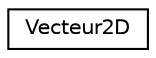 digraph "Graphical Class Hierarchy"
{
  edge [fontname="Helvetica",fontsize="10",labelfontname="Helvetica",labelfontsize="10"];
  node [fontname="Helvetica",fontsize="10",shape=record];
  rankdir="LR";
  Node1 [label="Vecteur2D",height=0.2,width=0.4,color="black", fillcolor="white", style="filled",URL="$class_vecteur2_d.html"];
}
